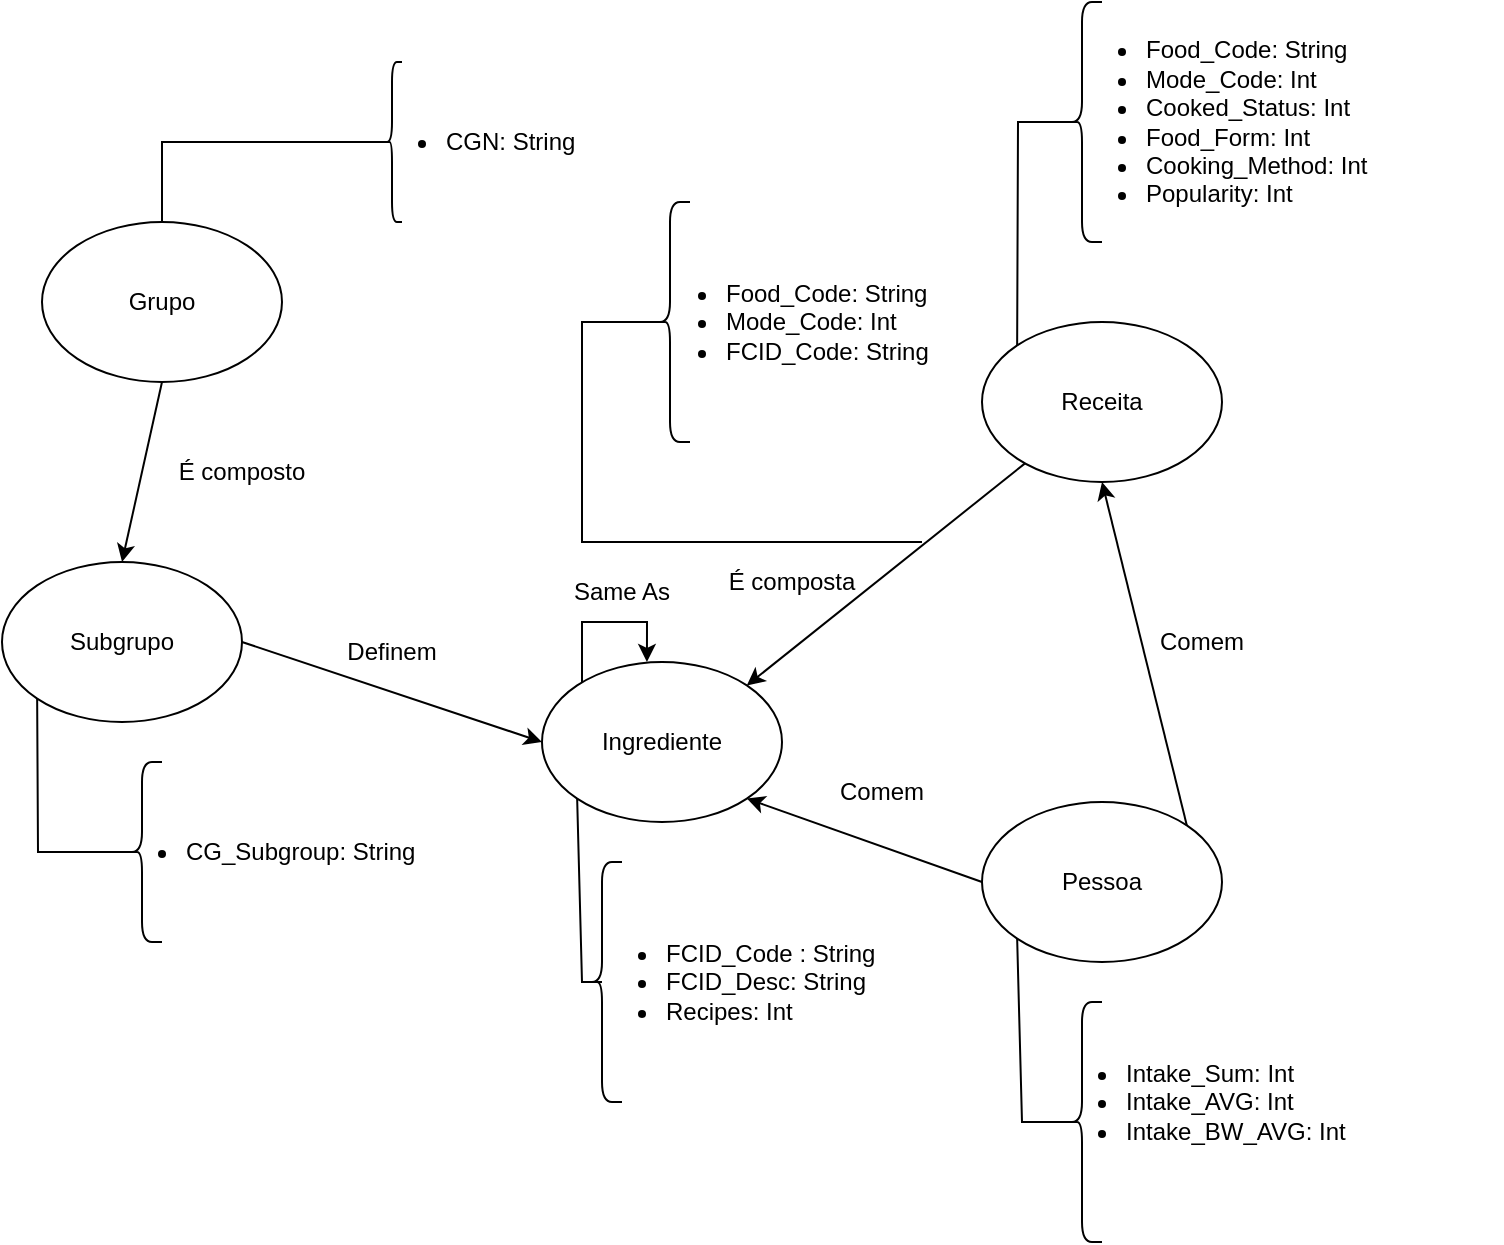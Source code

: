<mxfile version="22.1.0" type="device">
  <diagram name="Página-1" id="L3vtrpPyamdvoNpXSh7j">
    <mxGraphModel dx="1345" dy="764" grid="1" gridSize="10" guides="1" tooltips="1" connect="1" arrows="1" fold="1" page="1" pageScale="1" pageWidth="827" pageHeight="1169" background="#FFFFFF" math="0" shadow="0">
      <root>
        <mxCell id="0" />
        <mxCell id="1" parent="0" />
        <mxCell id="qqwM5ecI6-oQh79NfHqx-40" style="edgeStyle=orthogonalEdgeStyle;rounded=0;orthogonalLoop=1;jettySize=auto;html=1;exitX=0;exitY=0;exitDx=0;exitDy=0;entryX=0.417;entryY=0;entryDx=0;entryDy=0;entryPerimeter=0;" edge="1" parent="1">
          <mxGeometry relative="1" as="geometry">
            <mxPoint x="392.47" y="330" as="targetPoint" />
            <mxPoint x="360.004" y="341.716" as="sourcePoint" />
            <Array as="points">
              <mxPoint x="360.43" y="310" />
              <mxPoint x="392.43" y="310" />
            </Array>
          </mxGeometry>
        </mxCell>
        <mxCell id="qqwM5ecI6-oQh79NfHqx-1" value="Ingrediente" style="ellipse;whiteSpace=wrap;html=1;" vertex="1" parent="1">
          <mxGeometry x="340" y="330" width="120" height="80" as="geometry" />
        </mxCell>
        <mxCell id="qqwM5ecI6-oQh79NfHqx-2" value="" style="endArrow=classic;html=1;rounded=0;entryX=1;entryY=1;entryDx=0;entryDy=0;exitX=0;exitY=0.5;exitDx=0;exitDy=0;" edge="1" parent="1" source="qqwM5ecI6-oQh79NfHqx-3" target="qqwM5ecI6-oQh79NfHqx-1">
          <mxGeometry width="50" height="50" relative="1" as="geometry">
            <mxPoint x="560" y="440" as="sourcePoint" />
            <mxPoint x="440" y="270" as="targetPoint" />
          </mxGeometry>
        </mxCell>
        <mxCell id="qqwM5ecI6-oQh79NfHqx-3" value="Pessoa" style="ellipse;whiteSpace=wrap;html=1;" vertex="1" parent="1">
          <mxGeometry x="560" y="400" width="120" height="80" as="geometry" />
        </mxCell>
        <mxCell id="qqwM5ecI6-oQh79NfHqx-5" value="Receita" style="ellipse;whiteSpace=wrap;html=1;" vertex="1" parent="1">
          <mxGeometry x="560" y="160" width="120" height="80" as="geometry" />
        </mxCell>
        <mxCell id="qqwM5ecI6-oQh79NfHqx-6" value="" style="endArrow=classic;html=1;rounded=0;entryX=1;entryY=0;entryDx=0;entryDy=0;" edge="1" parent="1" source="qqwM5ecI6-oQh79NfHqx-5" target="qqwM5ecI6-oQh79NfHqx-1">
          <mxGeometry width="50" height="50" relative="1" as="geometry">
            <mxPoint x="390" y="300" as="sourcePoint" />
            <mxPoint x="440" y="250" as="targetPoint" />
          </mxGeometry>
        </mxCell>
        <mxCell id="qqwM5ecI6-oQh79NfHqx-7" value="Grupo" style="ellipse;whiteSpace=wrap;html=1;" vertex="1" parent="1">
          <mxGeometry x="90" y="110" width="120" height="80" as="geometry" />
        </mxCell>
        <mxCell id="qqwM5ecI6-oQh79NfHqx-8" value="" style="endArrow=classic;html=1;rounded=0;exitX=0.5;exitY=1;exitDx=0;exitDy=0;entryX=0.5;entryY=0;entryDx=0;entryDy=0;" edge="1" parent="1" source="qqwM5ecI6-oQh79NfHqx-7" target="qqwM5ecI6-oQh79NfHqx-9">
          <mxGeometry width="50" height="50" relative="1" as="geometry">
            <mxPoint x="390" y="300" as="sourcePoint" />
            <mxPoint x="140" y="280" as="targetPoint" />
          </mxGeometry>
        </mxCell>
        <mxCell id="qqwM5ecI6-oQh79NfHqx-9" value="Subgrupo" style="ellipse;whiteSpace=wrap;html=1;" vertex="1" parent="1">
          <mxGeometry x="70" y="280" width="120" height="80" as="geometry" />
        </mxCell>
        <mxCell id="qqwM5ecI6-oQh79NfHqx-10" value="" style="endArrow=classic;html=1;rounded=0;exitX=1;exitY=0.5;exitDx=0;exitDy=0;entryX=0;entryY=0.5;entryDx=0;entryDy=0;" edge="1" parent="1" source="qqwM5ecI6-oQh79NfHqx-9" target="qqwM5ecI6-oQh79NfHqx-1">
          <mxGeometry width="50" height="50" relative="1" as="geometry">
            <mxPoint x="380" y="300" as="sourcePoint" />
            <mxPoint x="430" y="250" as="targetPoint" />
          </mxGeometry>
        </mxCell>
        <mxCell id="qqwM5ecI6-oQh79NfHqx-11" value="" style="endArrow=classic;html=1;rounded=0;exitX=1;exitY=0;exitDx=0;exitDy=0;entryX=0.5;entryY=1;entryDx=0;entryDy=0;" edge="1" parent="1" source="qqwM5ecI6-oQh79NfHqx-3" target="qqwM5ecI6-oQh79NfHqx-5">
          <mxGeometry width="50" height="50" relative="1" as="geometry">
            <mxPoint x="380" y="300" as="sourcePoint" />
            <mxPoint x="430" y="250" as="targetPoint" />
          </mxGeometry>
        </mxCell>
        <mxCell id="qqwM5ecI6-oQh79NfHqx-12" value="" style="shape=curlyBracket;whiteSpace=wrap;html=1;rounded=1;labelPosition=left;verticalLabelPosition=middle;align=right;verticalAlign=middle;" vertex="1" parent="1">
          <mxGeometry x="260" y="30" width="10" height="80" as="geometry" />
        </mxCell>
        <mxCell id="qqwM5ecI6-oQh79NfHqx-17" value="" style="shape=curlyBracket;whiteSpace=wrap;html=1;rounded=1;labelPosition=left;verticalLabelPosition=middle;align=right;verticalAlign=middle;" vertex="1" parent="1">
          <mxGeometry x="130" y="380" width="20" height="90" as="geometry" />
        </mxCell>
        <mxCell id="qqwM5ecI6-oQh79NfHqx-18" value="" style="shape=curlyBracket;whiteSpace=wrap;html=1;rounded=1;labelPosition=left;verticalLabelPosition=middle;align=right;verticalAlign=middle;" vertex="1" parent="1">
          <mxGeometry x="360" y="430" width="20" height="120" as="geometry" />
        </mxCell>
        <mxCell id="qqwM5ecI6-oQh79NfHqx-19" value="" style="shape=curlyBracket;whiteSpace=wrap;html=1;rounded=1;labelPosition=left;verticalLabelPosition=middle;align=right;verticalAlign=middle;" vertex="1" parent="1">
          <mxGeometry x="600" y="500" width="20" height="120" as="geometry" />
        </mxCell>
        <mxCell id="qqwM5ecI6-oQh79NfHqx-20" value="" style="shape=curlyBracket;whiteSpace=wrap;html=1;rounded=1;labelPosition=left;verticalLabelPosition=middle;align=right;verticalAlign=middle;" vertex="1" parent="1">
          <mxGeometry x="600" width="20" height="120" as="geometry" />
        </mxCell>
        <mxCell id="qqwM5ecI6-oQh79NfHqx-23" value="" style="endArrow=none;html=1;rounded=0;exitX=0;exitY=0;exitDx=0;exitDy=0;entryX=0.1;entryY=0.5;entryDx=0;entryDy=0;entryPerimeter=0;" edge="1" parent="1" source="qqwM5ecI6-oQh79NfHqx-5" target="qqwM5ecI6-oQh79NfHqx-20">
          <mxGeometry width="50" height="50" relative="1" as="geometry">
            <mxPoint x="360" y="320" as="sourcePoint" />
            <mxPoint x="410" y="270" as="targetPoint" />
            <Array as="points">
              <mxPoint x="578" y="60" />
            </Array>
          </mxGeometry>
        </mxCell>
        <mxCell id="qqwM5ecI6-oQh79NfHqx-24" value="" style="endArrow=none;html=1;rounded=0;exitX=0.5;exitY=0;exitDx=0;exitDy=0;entryX=0.1;entryY=0.5;entryDx=0;entryDy=0;entryPerimeter=0;" edge="1" parent="1" source="qqwM5ecI6-oQh79NfHqx-7" target="qqwM5ecI6-oQh79NfHqx-12">
          <mxGeometry width="50" height="50" relative="1" as="geometry">
            <mxPoint x="360" y="320" as="sourcePoint" />
            <mxPoint x="410" y="270" as="targetPoint" />
            <Array as="points">
              <mxPoint x="150" y="70" />
            </Array>
          </mxGeometry>
        </mxCell>
        <mxCell id="qqwM5ecI6-oQh79NfHqx-29" value="" style="endArrow=none;html=1;rounded=0;exitX=0;exitY=1;exitDx=0;exitDy=0;entryX=0.1;entryY=0.5;entryDx=0;entryDy=0;entryPerimeter=0;" edge="1" parent="1" source="qqwM5ecI6-oQh79NfHqx-9" target="qqwM5ecI6-oQh79NfHqx-17">
          <mxGeometry width="50" height="50" relative="1" as="geometry">
            <mxPoint x="360" y="320" as="sourcePoint" />
            <mxPoint x="410" y="270" as="targetPoint" />
            <Array as="points">
              <mxPoint x="88" y="425" />
            </Array>
          </mxGeometry>
        </mxCell>
        <mxCell id="qqwM5ecI6-oQh79NfHqx-31" value="" style="endArrow=none;html=1;rounded=0;exitX=0;exitY=1;exitDx=0;exitDy=0;" edge="1" parent="1" source="qqwM5ecI6-oQh79NfHqx-1">
          <mxGeometry width="50" height="50" relative="1" as="geometry">
            <mxPoint x="360" y="410" as="sourcePoint" />
            <mxPoint x="360" y="490" as="targetPoint" />
            <Array as="points">
              <mxPoint x="360" y="490" />
              <mxPoint x="370" y="490" />
            </Array>
          </mxGeometry>
        </mxCell>
        <mxCell id="qqwM5ecI6-oQh79NfHqx-32" value="" style="endArrow=none;html=1;rounded=0;entryX=0;entryY=1;entryDx=0;entryDy=0;exitX=0.1;exitY=0.5;exitDx=0;exitDy=0;exitPerimeter=0;" edge="1" parent="1" source="qqwM5ecI6-oQh79NfHqx-19" target="qqwM5ecI6-oQh79NfHqx-3">
          <mxGeometry width="50" height="50" relative="1" as="geometry">
            <mxPoint x="510" y="550" as="sourcePoint" />
            <mxPoint x="560" y="500" as="targetPoint" />
            <Array as="points">
              <mxPoint x="580" y="560" />
            </Array>
          </mxGeometry>
        </mxCell>
        <mxCell id="qqwM5ecI6-oQh79NfHqx-33" value="&lt;ul&gt;&lt;li&gt;CGN: String&lt;br&gt;&lt;/li&gt;&lt;/ul&gt;" style="text;strokeColor=none;fillColor=none;html=1;whiteSpace=wrap;verticalAlign=middle;overflow=hidden;" vertex="1" parent="1">
          <mxGeometry x="250" y="30" width="140" height="80" as="geometry" />
        </mxCell>
        <mxCell id="qqwM5ecI6-oQh79NfHqx-34" value="&lt;ul&gt;&lt;li&gt;Food_Code: String&lt;br&gt;&lt;/li&gt;&lt;li&gt;Mode_Code: Int&lt;/li&gt;&lt;li&gt;Cooked_Status: Int&lt;br&gt;&lt;/li&gt;&lt;li&gt;Food_Form: Int&lt;/li&gt;&lt;li&gt;Cooking_Method: Int&lt;br&gt;&lt;/li&gt;&lt;li&gt;Popularity: Int&lt;br&gt;&lt;/li&gt;&lt;/ul&gt;" style="text;strokeColor=none;fillColor=none;html=1;whiteSpace=wrap;verticalAlign=middle;overflow=hidden;" vertex="1" parent="1">
          <mxGeometry x="600" width="220" height="120" as="geometry" />
        </mxCell>
        <mxCell id="qqwM5ecI6-oQh79NfHqx-35" value="&lt;ul&gt;&lt;li&gt;CG_Subgroup: String&lt;br&gt;&lt;/li&gt;&lt;/ul&gt;" style="text;strokeColor=none;fillColor=none;html=1;whiteSpace=wrap;verticalAlign=middle;overflow=hidden;" vertex="1" parent="1">
          <mxGeometry x="120" y="385" width="170" height="80" as="geometry" />
        </mxCell>
        <mxCell id="qqwM5ecI6-oQh79NfHqx-36" value="&lt;ul&gt;&lt;li&gt;FCID_Code : String&lt;br&gt;&lt;/li&gt;&lt;li&gt;FCID_Desc: String&lt;br&gt;&lt;/li&gt;&lt;li&gt;Recipes: Int&lt;br&gt;&lt;/li&gt;&lt;/ul&gt;" style="text;strokeColor=none;fillColor=none;html=1;whiteSpace=wrap;verticalAlign=middle;overflow=hidden;" vertex="1" parent="1">
          <mxGeometry x="360" y="450" width="200" height="80" as="geometry" />
        </mxCell>
        <mxCell id="qqwM5ecI6-oQh79NfHqx-37" value="&lt;ul&gt;&lt;li&gt;Intake_Sum: Int&lt;br&gt;&lt;/li&gt;&lt;li&gt;Intake_AVG: Int&lt;br&gt;&lt;/li&gt;&lt;li&gt;Intake_BW_AVG: Int&lt;br&gt;&lt;/li&gt;&lt;/ul&gt;" style="text;strokeColor=none;fillColor=none;html=1;whiteSpace=wrap;verticalAlign=middle;overflow=hidden;" vertex="1" parent="1">
          <mxGeometry x="590" y="510" width="220" height="80" as="geometry" />
        </mxCell>
        <mxCell id="qqwM5ecI6-oQh79NfHqx-41" value="Same As" style="text;html=1;strokeColor=none;fillColor=none;align=center;verticalAlign=middle;whiteSpace=wrap;rounded=0;" vertex="1" parent="1">
          <mxGeometry x="350" y="280" width="60" height="30" as="geometry" />
        </mxCell>
        <mxCell id="qqwM5ecI6-oQh79NfHqx-42" value="É composto" style="text;html=1;strokeColor=none;fillColor=none;align=center;verticalAlign=middle;whiteSpace=wrap;rounded=0;" vertex="1" parent="1">
          <mxGeometry x="150" y="220" width="80" height="30" as="geometry" />
        </mxCell>
        <mxCell id="qqwM5ecI6-oQh79NfHqx-43" value="Definem" style="text;html=1;strokeColor=none;fillColor=none;align=center;verticalAlign=middle;whiteSpace=wrap;rounded=0;" vertex="1" parent="1">
          <mxGeometry x="235" y="310" width="60" height="30" as="geometry" />
        </mxCell>
        <mxCell id="qqwM5ecI6-oQh79NfHqx-44" value="Comem" style="text;html=1;strokeColor=none;fillColor=none;align=center;verticalAlign=middle;whiteSpace=wrap;rounded=0;" vertex="1" parent="1">
          <mxGeometry x="480" y="380" width="60" height="30" as="geometry" />
        </mxCell>
        <mxCell id="qqwM5ecI6-oQh79NfHqx-45" value="Comem" style="text;html=1;strokeColor=none;fillColor=none;align=center;verticalAlign=middle;whiteSpace=wrap;rounded=0;" vertex="1" parent="1">
          <mxGeometry x="640" y="305" width="60" height="30" as="geometry" />
        </mxCell>
        <mxCell id="qqwM5ecI6-oQh79NfHqx-46" value="É composta" style="text;html=1;strokeColor=none;fillColor=none;align=center;verticalAlign=middle;whiteSpace=wrap;rounded=0;" vertex="1" parent="1">
          <mxGeometry x="430" y="275" width="70" height="30" as="geometry" />
        </mxCell>
        <mxCell id="qqwM5ecI6-oQh79NfHqx-47" value="" style="endArrow=none;html=1;rounded=0;" edge="1" parent="1">
          <mxGeometry width="50" height="50" relative="1" as="geometry">
            <mxPoint x="400" y="160" as="sourcePoint" />
            <mxPoint x="530" y="270" as="targetPoint" />
            <Array as="points">
              <mxPoint x="360" y="160" />
              <mxPoint x="360" y="270" />
            </Array>
          </mxGeometry>
        </mxCell>
        <mxCell id="qqwM5ecI6-oQh79NfHqx-48" value="" style="shape=curlyBracket;whiteSpace=wrap;html=1;rounded=1;labelPosition=left;verticalLabelPosition=middle;align=right;verticalAlign=middle;" vertex="1" parent="1">
          <mxGeometry x="394" y="100" width="20" height="120" as="geometry" />
        </mxCell>
        <mxCell id="qqwM5ecI6-oQh79NfHqx-49" value="&lt;ul&gt;&lt;li&gt;Food_Code: String&lt;br&gt;&lt;/li&gt;&lt;li&gt;Mode_Code: Int&lt;/li&gt;&lt;li&gt;FCID_Code: String&lt;br&gt;&lt;/li&gt;&lt;/ul&gt;" style="text;strokeColor=none;fillColor=none;html=1;whiteSpace=wrap;verticalAlign=middle;overflow=hidden;" vertex="1" parent="1">
          <mxGeometry x="390" y="100" width="220" height="120" as="geometry" />
        </mxCell>
      </root>
    </mxGraphModel>
  </diagram>
</mxfile>

